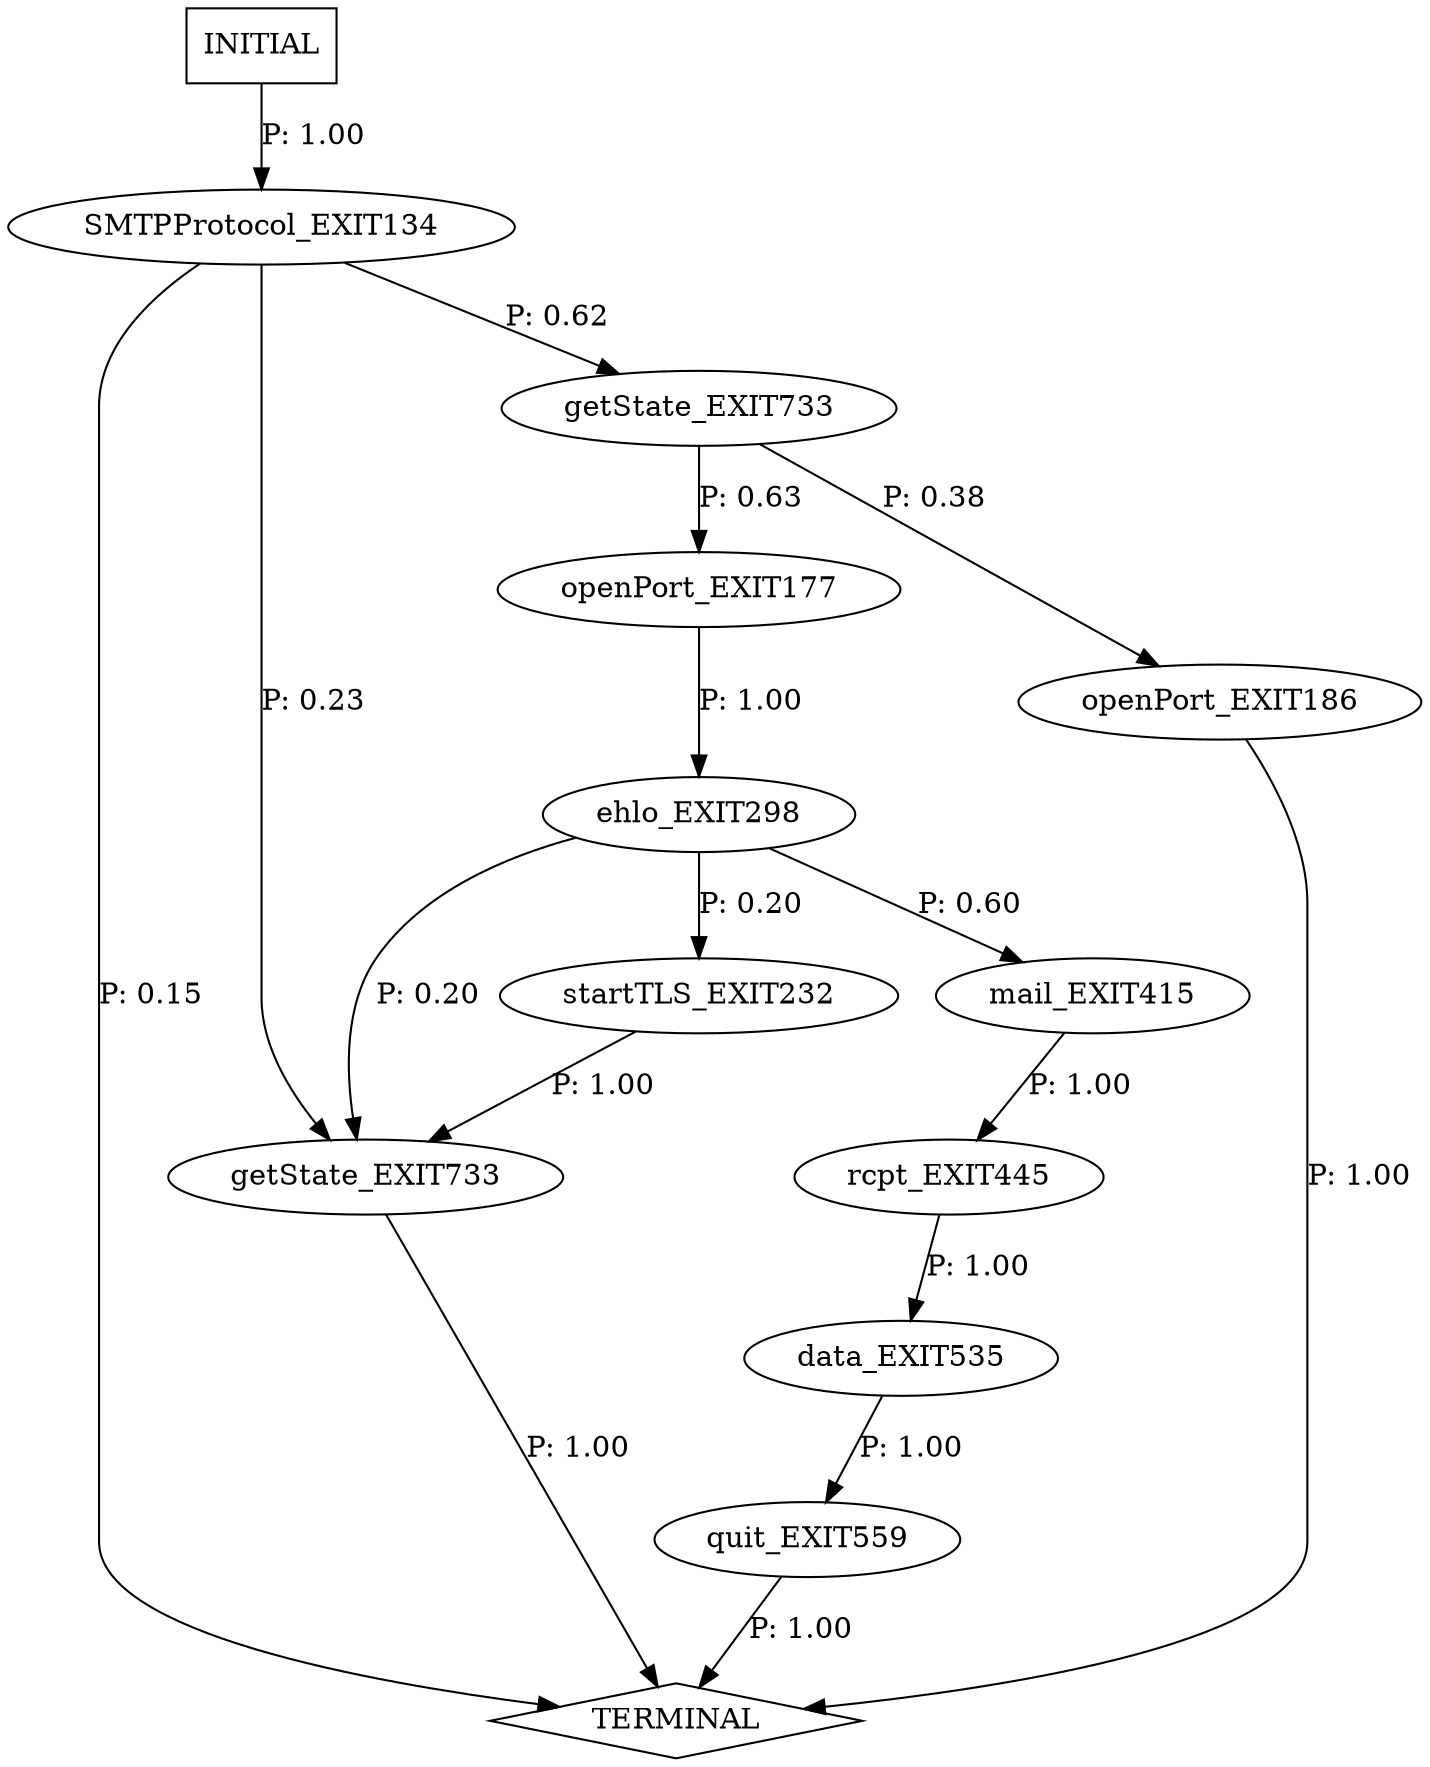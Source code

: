 digraph G {
	0	 [label=SMTPProtocol_EXIT134];
	3	 [label=getState_EXIT733];
	0 -> 3	 [label="P: 0.23"];
	4	 [label=getState_EXIT733];
	0 -> 4	 [label="P: 0.62"];
	11	 [label=TERMINAL,
		shape=diamond];
	0 -> 11	 [label="P: 0.15"];
	1	 [label=data_EXIT535];
	8	 [label=quit_EXIT559];
	1 -> 8	 [label="P: 1.00"];
	2	 [label=ehlo_EXIT298];
	2 -> 3	 [label="P: 0.20"];
	5	 [label=mail_EXIT415];
	2 -> 5	 [label="P: 0.60"];
	10	 [label=startTLS_EXIT232];
	2 -> 10	 [label="P: 0.20"];
	3 -> 11	 [label="P: 1.00"];
	6	 [label=openPort_EXIT177];
	4 -> 6	 [label="P: 0.63"];
	7	 [label=openPort_EXIT186];
	4 -> 7	 [label="P: 0.38"];
	9	 [label=rcpt_EXIT445];
	5 -> 9	 [label="P: 1.00"];
	6 -> 2	 [label="P: 1.00"];
	7 -> 11	 [label="P: 1.00"];
	8 -> 11	 [label="P: 1.00"];
	9 -> 1	 [label="P: 1.00"];
	10 -> 3	 [label="P: 1.00"];
	12	 [label=INITIAL,
		shape=box];
	12 -> 0	 [label="P: 1.00"];
}
